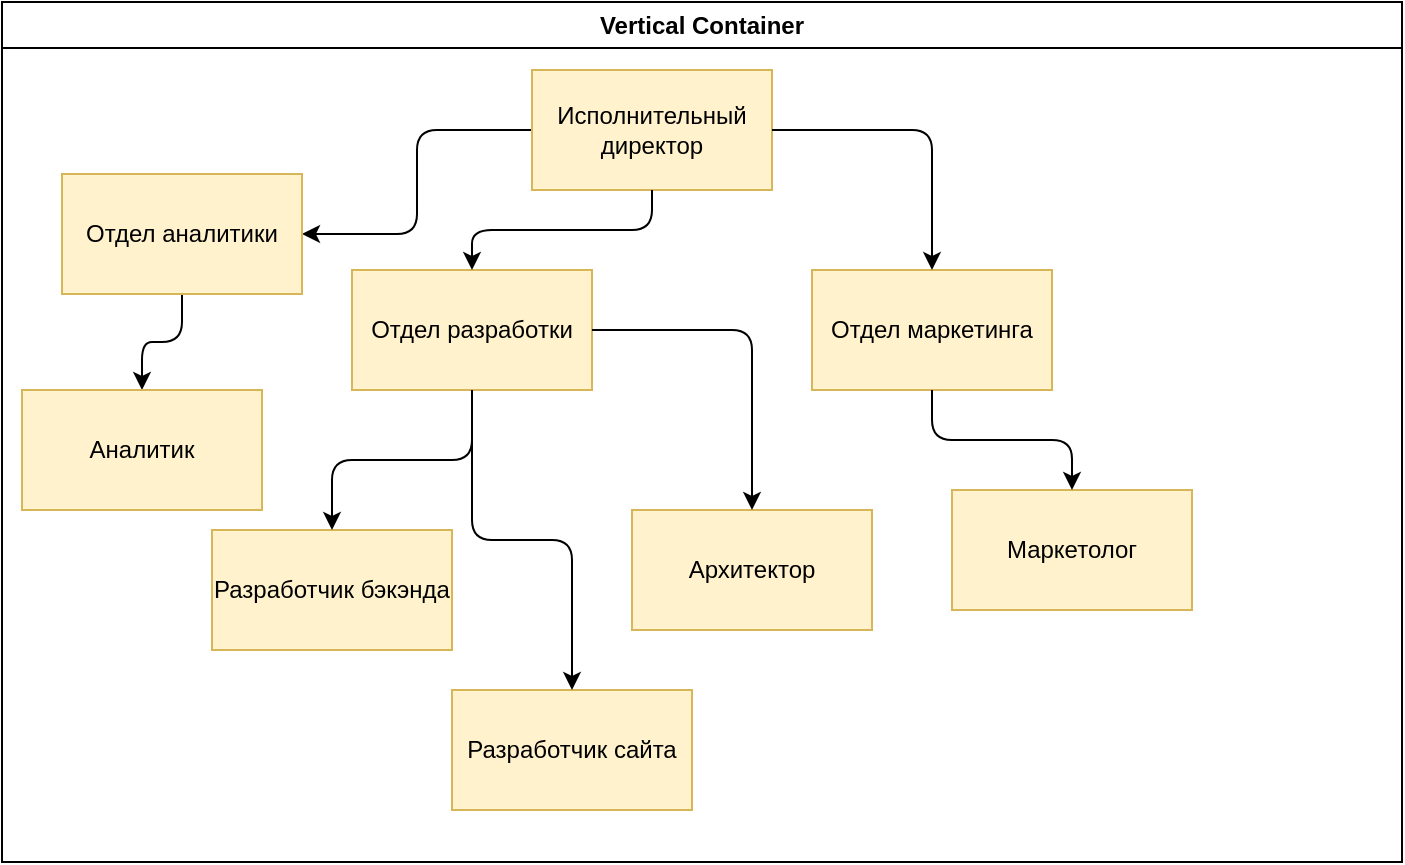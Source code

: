 <mxfile>
    <diagram id="IhxEqKcaPlkd4V_TQHCk" name="Page-1">
        <mxGraphModel dx="644" dy="636" grid="1" gridSize="10" guides="1" tooltips="1" connect="1" arrows="1" fold="1" page="1" pageScale="1" pageWidth="827" pageHeight="1169" math="0" shadow="0">
            <root>
                <mxCell id="0"/>
                <mxCell id="1" parent="0"/>
                <mxCell id="20" value="Vertical Container" style="swimlane;whiteSpace=wrap;html=1;swimlaneFillColor=default;" parent="1" vertex="1">
                    <mxGeometry x="40" y="154" width="700" height="430" as="geometry"/>
                </mxCell>
                <mxCell id="36" style="edgeStyle=orthogonalEdgeStyle;html=1;" edge="1" parent="20" source="23" target="34">
                    <mxGeometry relative="1" as="geometry"/>
                </mxCell>
                <mxCell id="23" value="Исполнительный директор" style="rounded=0;whiteSpace=wrap;html=1;fillColor=#fff2cc;strokeColor=#d6b656;" parent="20" vertex="1">
                    <mxGeometry x="265" y="34" width="120" height="60" as="geometry"/>
                </mxCell>
                <mxCell id="27" value="Отдел разработки" style="rounded=0;whiteSpace=wrap;html=1;fillColor=#fff2cc;strokeColor=#d6b656;" parent="20" vertex="1">
                    <mxGeometry x="175" y="134" width="120" height="60" as="geometry"/>
                </mxCell>
                <mxCell id="21" style="edgeStyle=orthogonalEdgeStyle;html=1;" parent="20" source="23" target="27" edge="1">
                    <mxGeometry relative="1" as="geometry"/>
                </mxCell>
                <mxCell id="29" value="Отдел маркетинга" style="rounded=0;whiteSpace=wrap;html=1;fillColor=#fff2cc;strokeColor=#d6b656;" parent="20" vertex="1">
                    <mxGeometry x="405" y="134" width="120" height="60" as="geometry"/>
                </mxCell>
                <mxCell id="22" style="edgeStyle=orthogonalEdgeStyle;html=1;entryX=0.5;entryY=0;entryDx=0;entryDy=0;" parent="20" source="23" target="29" edge="1">
                    <mxGeometry relative="1" as="geometry"/>
                </mxCell>
                <mxCell id="30" value="Разработчик бэкэнда" style="rounded=0;whiteSpace=wrap;html=1;fillColor=#fff2cc;strokeColor=#d6b656;" parent="20" vertex="1">
                    <mxGeometry x="105" y="264" width="120" height="60" as="geometry"/>
                </mxCell>
                <mxCell id="24" style="edgeStyle=orthogonalEdgeStyle;html=1;" parent="20" source="27" target="30" edge="1">
                    <mxGeometry relative="1" as="geometry"/>
                </mxCell>
                <mxCell id="31" value="Разработчик сайта" style="rounded=0;whiteSpace=wrap;html=1;fillColor=#fff2cc;strokeColor=#d6b656;" parent="20" vertex="1">
                    <mxGeometry x="225" y="344" width="120" height="60" as="geometry"/>
                </mxCell>
                <mxCell id="25" style="edgeStyle=orthogonalEdgeStyle;html=1;" parent="20" source="27" target="31" edge="1">
                    <mxGeometry relative="1" as="geometry"/>
                </mxCell>
                <mxCell id="32" value="Маркетолог" style="rounded=0;whiteSpace=wrap;html=1;fillColor=#fff2cc;strokeColor=#d6b656;" parent="20" vertex="1">
                    <mxGeometry x="475" y="244" width="120" height="60" as="geometry"/>
                </mxCell>
                <mxCell id="28" style="edgeStyle=orthogonalEdgeStyle;html=1;" parent="20" source="29" target="32" edge="1">
                    <mxGeometry relative="1" as="geometry"/>
                </mxCell>
                <mxCell id="33" value="Архитектор" style="rounded=0;whiteSpace=wrap;html=1;fillColor=#fff2cc;strokeColor=#d6b656;" parent="20" vertex="1">
                    <mxGeometry x="315" y="254" width="120" height="60" as="geometry"/>
                </mxCell>
                <mxCell id="26" style="edgeStyle=orthogonalEdgeStyle;html=1;" parent="20" source="27" target="33" edge="1">
                    <mxGeometry relative="1" as="geometry"/>
                </mxCell>
                <mxCell id="37" value="" style="edgeStyle=orthogonalEdgeStyle;html=1;" edge="1" parent="20" source="34" target="35">
                    <mxGeometry relative="1" as="geometry"/>
                </mxCell>
                <mxCell id="34" value="Отдел аналитики" style="rounded=0;whiteSpace=wrap;html=1;fillColor=#fff2cc;strokeColor=#d6b656;" vertex="1" parent="20">
                    <mxGeometry x="30" y="86" width="120" height="60" as="geometry"/>
                </mxCell>
                <mxCell id="35" value="Аналитик" style="rounded=0;whiteSpace=wrap;html=1;fillColor=#fff2cc;strokeColor=#d6b656;" vertex="1" parent="20">
                    <mxGeometry x="10" y="194" width="120" height="60" as="geometry"/>
                </mxCell>
            </root>
        </mxGraphModel>
    </diagram>
</mxfile>